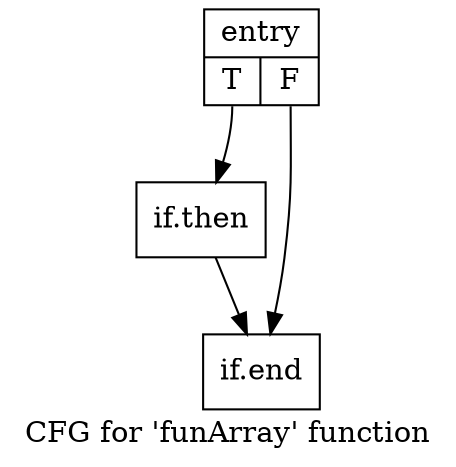 digraph "CFG for 'funArray' function" {
	label="CFG for 'funArray' function";

	Node0x557bfdcb7180 [shape=record,label="{entry|{<s0>T|<s1>F}}"];
	Node0x557bfdcb7180:s0 -> Node0x557bfdcb7b30;
	Node0x557bfdcb7180:s1 -> Node0x557bfdcb7be0;
	Node0x557bfdcb7b30 [shape=record,label="{if.then}"];
	Node0x557bfdcb7b30 -> Node0x557bfdcb7be0;
	Node0x557bfdcb7be0 [shape=record,label="{if.end}"];
}
